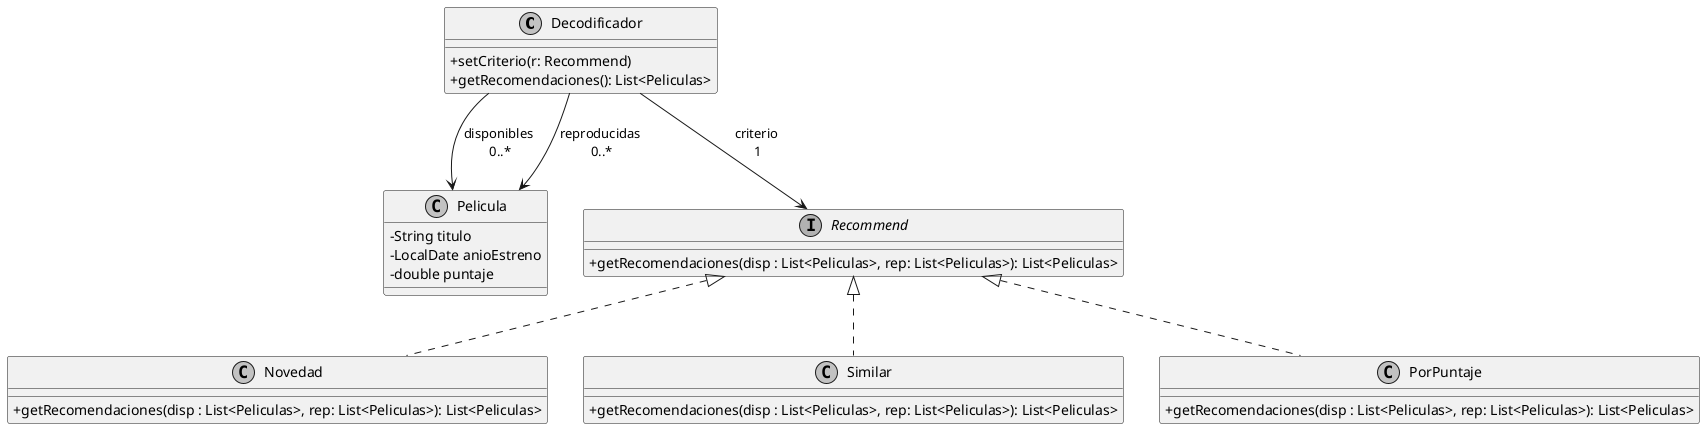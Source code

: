 @startuml ej4
skinparam Monochrome true
skinparam classAttributeIconSize 0 

class Decodificador{
 +setCriterio(r: Recommend)
 +getRecomendaciones(): List<Peliculas>
}

Decodificador --> Pelicula : disponibles \n0..*
Decodificador --> Pelicula : reproducidas \n0..*
Decodificador --> Recommend : criterio \n1

class Pelicula{
 -String titulo
 -LocalDate anioEstreno
 -double puntaje
}

interface Recommend{
 +getRecomendaciones(disp : List<Peliculas>, rep: List<Peliculas>): List<Peliculas>
}

class Novedad{
 +getRecomendaciones(disp : List<Peliculas>, rep: List<Peliculas>): List<Peliculas>
}
class Similar{
 +getRecomendaciones(disp : List<Peliculas>, rep: List<Peliculas>): List<Peliculas>
}
class PorPuntaje{
 +getRecomendaciones(disp : List<Peliculas>, rep: List<Peliculas>): List<Peliculas>
}

Recommend <|.. Novedad
Recommend <|.. Similar
Recommend <|.. PorPuntaje
@enduml